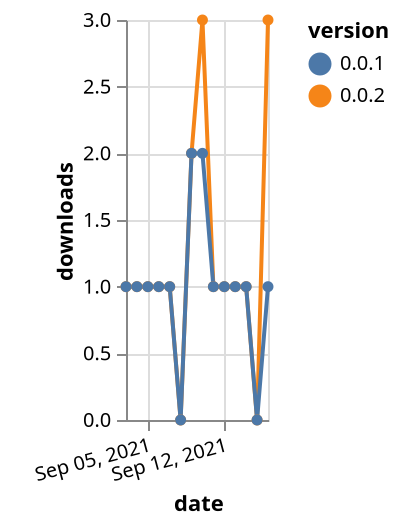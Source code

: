 {"$schema": "https://vega.github.io/schema/vega-lite/v5.json", "description": "A simple bar chart with embedded data.", "data": {"values": [{"date": "2021-09-03", "total": 233, "delta": 1, "version": "0.0.2"}, {"date": "2021-09-04", "total": 234, "delta": 1, "version": "0.0.2"}, {"date": "2021-09-05", "total": 235, "delta": 1, "version": "0.0.2"}, {"date": "2021-09-06", "total": 236, "delta": 1, "version": "0.0.2"}, {"date": "2021-09-07", "total": 237, "delta": 1, "version": "0.0.2"}, {"date": "2021-09-08", "total": 237, "delta": 0, "version": "0.0.2"}, {"date": "2021-09-09", "total": 239, "delta": 2, "version": "0.0.2"}, {"date": "2021-09-10", "total": 242, "delta": 3, "version": "0.0.2"}, {"date": "2021-09-11", "total": 243, "delta": 1, "version": "0.0.2"}, {"date": "2021-09-12", "total": 244, "delta": 1, "version": "0.0.2"}, {"date": "2021-09-13", "total": 245, "delta": 1, "version": "0.0.2"}, {"date": "2021-09-14", "total": 246, "delta": 1, "version": "0.0.2"}, {"date": "2021-09-15", "total": 246, "delta": 0, "version": "0.0.2"}, {"date": "2021-09-16", "total": 249, "delta": 3, "version": "0.0.2"}, {"date": "2021-09-03", "total": 174, "delta": 1, "version": "0.0.1"}, {"date": "2021-09-04", "total": 175, "delta": 1, "version": "0.0.1"}, {"date": "2021-09-05", "total": 176, "delta": 1, "version": "0.0.1"}, {"date": "2021-09-06", "total": 177, "delta": 1, "version": "0.0.1"}, {"date": "2021-09-07", "total": 178, "delta": 1, "version": "0.0.1"}, {"date": "2021-09-08", "total": 178, "delta": 0, "version": "0.0.1"}, {"date": "2021-09-09", "total": 180, "delta": 2, "version": "0.0.1"}, {"date": "2021-09-10", "total": 182, "delta": 2, "version": "0.0.1"}, {"date": "2021-09-11", "total": 183, "delta": 1, "version": "0.0.1"}, {"date": "2021-09-12", "total": 184, "delta": 1, "version": "0.0.1"}, {"date": "2021-09-13", "total": 185, "delta": 1, "version": "0.0.1"}, {"date": "2021-09-14", "total": 186, "delta": 1, "version": "0.0.1"}, {"date": "2021-09-15", "total": 186, "delta": 0, "version": "0.0.1"}, {"date": "2021-09-16", "total": 187, "delta": 1, "version": "0.0.1"}]}, "width": "container", "mark": {"type": "line", "point": {"filled": true}}, "encoding": {"x": {"field": "date", "type": "temporal", "timeUnit": "yearmonthdate", "title": "date", "axis": {"labelAngle": -15}}, "y": {"field": "delta", "type": "quantitative", "title": "downloads"}, "color": {"field": "version", "type": "nominal"}, "tooltip": {"field": "delta"}}}